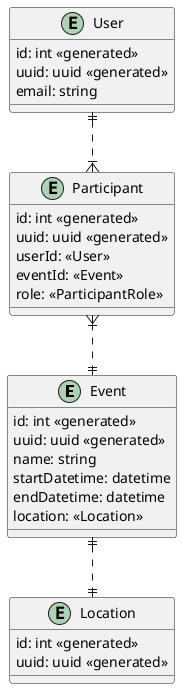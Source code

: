 @startuml

entity Event {
    id: int <<generated>>
    uuid: uuid <<generated>>
    name: string
    startDatetime: datetime
    endDatetime: datetime
    location: <<Location>>
}

entity Location {
    id: int <<generated>>
    uuid: uuid <<generated>>
}

entity Participant {
    id: int <<generated>>
    uuid: uuid <<generated>>
    userId: <<User>>
    eventId: <<Event>>
    role: <<ParticipantRole>>
}

entity User {
    id: int <<generated>>
    uuid: uuid <<generated>>
    email: string
}

Event ||..|| Location
Participant }|..|| Event
User ||..|{ Participant
@enduml
